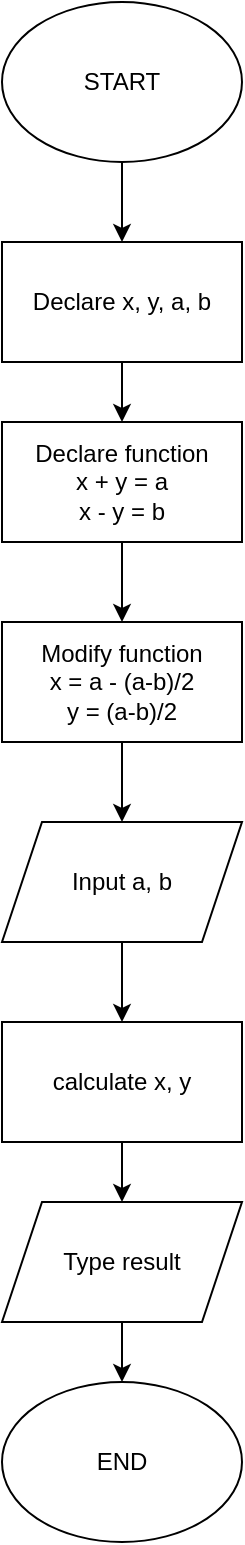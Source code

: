 <mxfile version="14.2.6" type="device"><diagram id="aMP76OzECx4S53Rom-hE" name="Page-1"><mxGraphModel dx="1422" dy="762" grid="1" gridSize="10" guides="1" tooltips="1" connect="1" arrows="1" fold="1" page="1" pageScale="1" pageWidth="827" pageHeight="1169" math="0" shadow="0"><root><mxCell id="0"/><mxCell id="1" parent="0"/><mxCell id="TKG-B5h3DestxdY_FYf2-14" value="" style="edgeStyle=orthogonalEdgeStyle;rounded=0;orthogonalLoop=1;jettySize=auto;html=1;" edge="1" parent="1" source="TKG-B5h3DestxdY_FYf2-1" target="TKG-B5h3DestxdY_FYf2-3"><mxGeometry relative="1" as="geometry"/></mxCell><mxCell id="TKG-B5h3DestxdY_FYf2-1" value="START" style="ellipse;whiteSpace=wrap;html=1;" vertex="1" parent="1"><mxGeometry x="310" y="30" width="120" height="80" as="geometry"/></mxCell><mxCell id="TKG-B5h3DestxdY_FYf2-2" value="END" style="ellipse;whiteSpace=wrap;html=1;" vertex="1" parent="1"><mxGeometry x="310" y="720" width="120" height="80" as="geometry"/></mxCell><mxCell id="TKG-B5h3DestxdY_FYf2-15" value="" style="edgeStyle=orthogonalEdgeStyle;rounded=0;orthogonalLoop=1;jettySize=auto;html=1;" edge="1" parent="1" source="TKG-B5h3DestxdY_FYf2-3" target="TKG-B5h3DestxdY_FYf2-5"><mxGeometry relative="1" as="geometry"/></mxCell><mxCell id="TKG-B5h3DestxdY_FYf2-3" value="Declare x, y, a, b" style="rounded=0;whiteSpace=wrap;html=1;" vertex="1" parent="1"><mxGeometry x="310" y="150" width="120" height="60" as="geometry"/></mxCell><mxCell id="TKG-B5h3DestxdY_FYf2-18" value="" style="edgeStyle=orthogonalEdgeStyle;rounded=0;orthogonalLoop=1;jettySize=auto;html=1;" edge="1" parent="1" source="TKG-B5h3DestxdY_FYf2-4" target="TKG-B5h3DestxdY_FYf2-12"><mxGeometry relative="1" as="geometry"/></mxCell><mxCell id="TKG-B5h3DestxdY_FYf2-4" value="Input a, b" style="shape=parallelogram;perimeter=parallelogramPerimeter;whiteSpace=wrap;html=1;fixedSize=1;" vertex="1" parent="1"><mxGeometry x="310" y="440" width="120" height="60" as="geometry"/></mxCell><mxCell id="TKG-B5h3DestxdY_FYf2-16" value="" style="edgeStyle=orthogonalEdgeStyle;rounded=0;orthogonalLoop=1;jettySize=auto;html=1;" edge="1" parent="1" source="TKG-B5h3DestxdY_FYf2-5" target="TKG-B5h3DestxdY_FYf2-11"><mxGeometry relative="1" as="geometry"/></mxCell><mxCell id="TKG-B5h3DestxdY_FYf2-5" value="Declare function&lt;br&gt;x + y = a&lt;br&gt;x - y = b" style="whiteSpace=wrap;html=1;" vertex="1" parent="1"><mxGeometry x="310" y="240" width="120" height="60" as="geometry"/></mxCell><mxCell id="TKG-B5h3DestxdY_FYf2-10" value="" style="edgeStyle=orthogonalEdgeStyle;rounded=0;orthogonalLoop=1;jettySize=auto;html=1;" edge="1" parent="1" source="TKG-B5h3DestxdY_FYf2-8" target="TKG-B5h3DestxdY_FYf2-2"><mxGeometry relative="1" as="geometry"/></mxCell><mxCell id="TKG-B5h3DestxdY_FYf2-8" value="Type result" style="shape=parallelogram;perimeter=parallelogramPerimeter;whiteSpace=wrap;html=1;fixedSize=1;" vertex="1" parent="1"><mxGeometry x="310" y="630" width="120" height="60" as="geometry"/></mxCell><mxCell id="TKG-B5h3DestxdY_FYf2-17" value="" style="edgeStyle=orthogonalEdgeStyle;rounded=0;orthogonalLoop=1;jettySize=auto;html=1;" edge="1" parent="1" source="TKG-B5h3DestxdY_FYf2-11" target="TKG-B5h3DestxdY_FYf2-4"><mxGeometry relative="1" as="geometry"/></mxCell><mxCell id="TKG-B5h3DestxdY_FYf2-11" value="Modify function&lt;br&gt;x = a - (a-b)/2&lt;br&gt;y = (a-b)/2" style="whiteSpace=wrap;html=1;" vertex="1" parent="1"><mxGeometry x="310" y="340" width="120" height="60" as="geometry"/></mxCell><mxCell id="TKG-B5h3DestxdY_FYf2-19" value="" style="edgeStyle=orthogonalEdgeStyle;rounded=0;orthogonalLoop=1;jettySize=auto;html=1;" edge="1" parent="1" source="TKG-B5h3DestxdY_FYf2-12" target="TKG-B5h3DestxdY_FYf2-8"><mxGeometry relative="1" as="geometry"/></mxCell><mxCell id="TKG-B5h3DestxdY_FYf2-12" value="calculate x, y" style="whiteSpace=wrap;html=1;" vertex="1" parent="1"><mxGeometry x="310" y="540" width="120" height="60" as="geometry"/></mxCell></root></mxGraphModel></diagram></mxfile>
